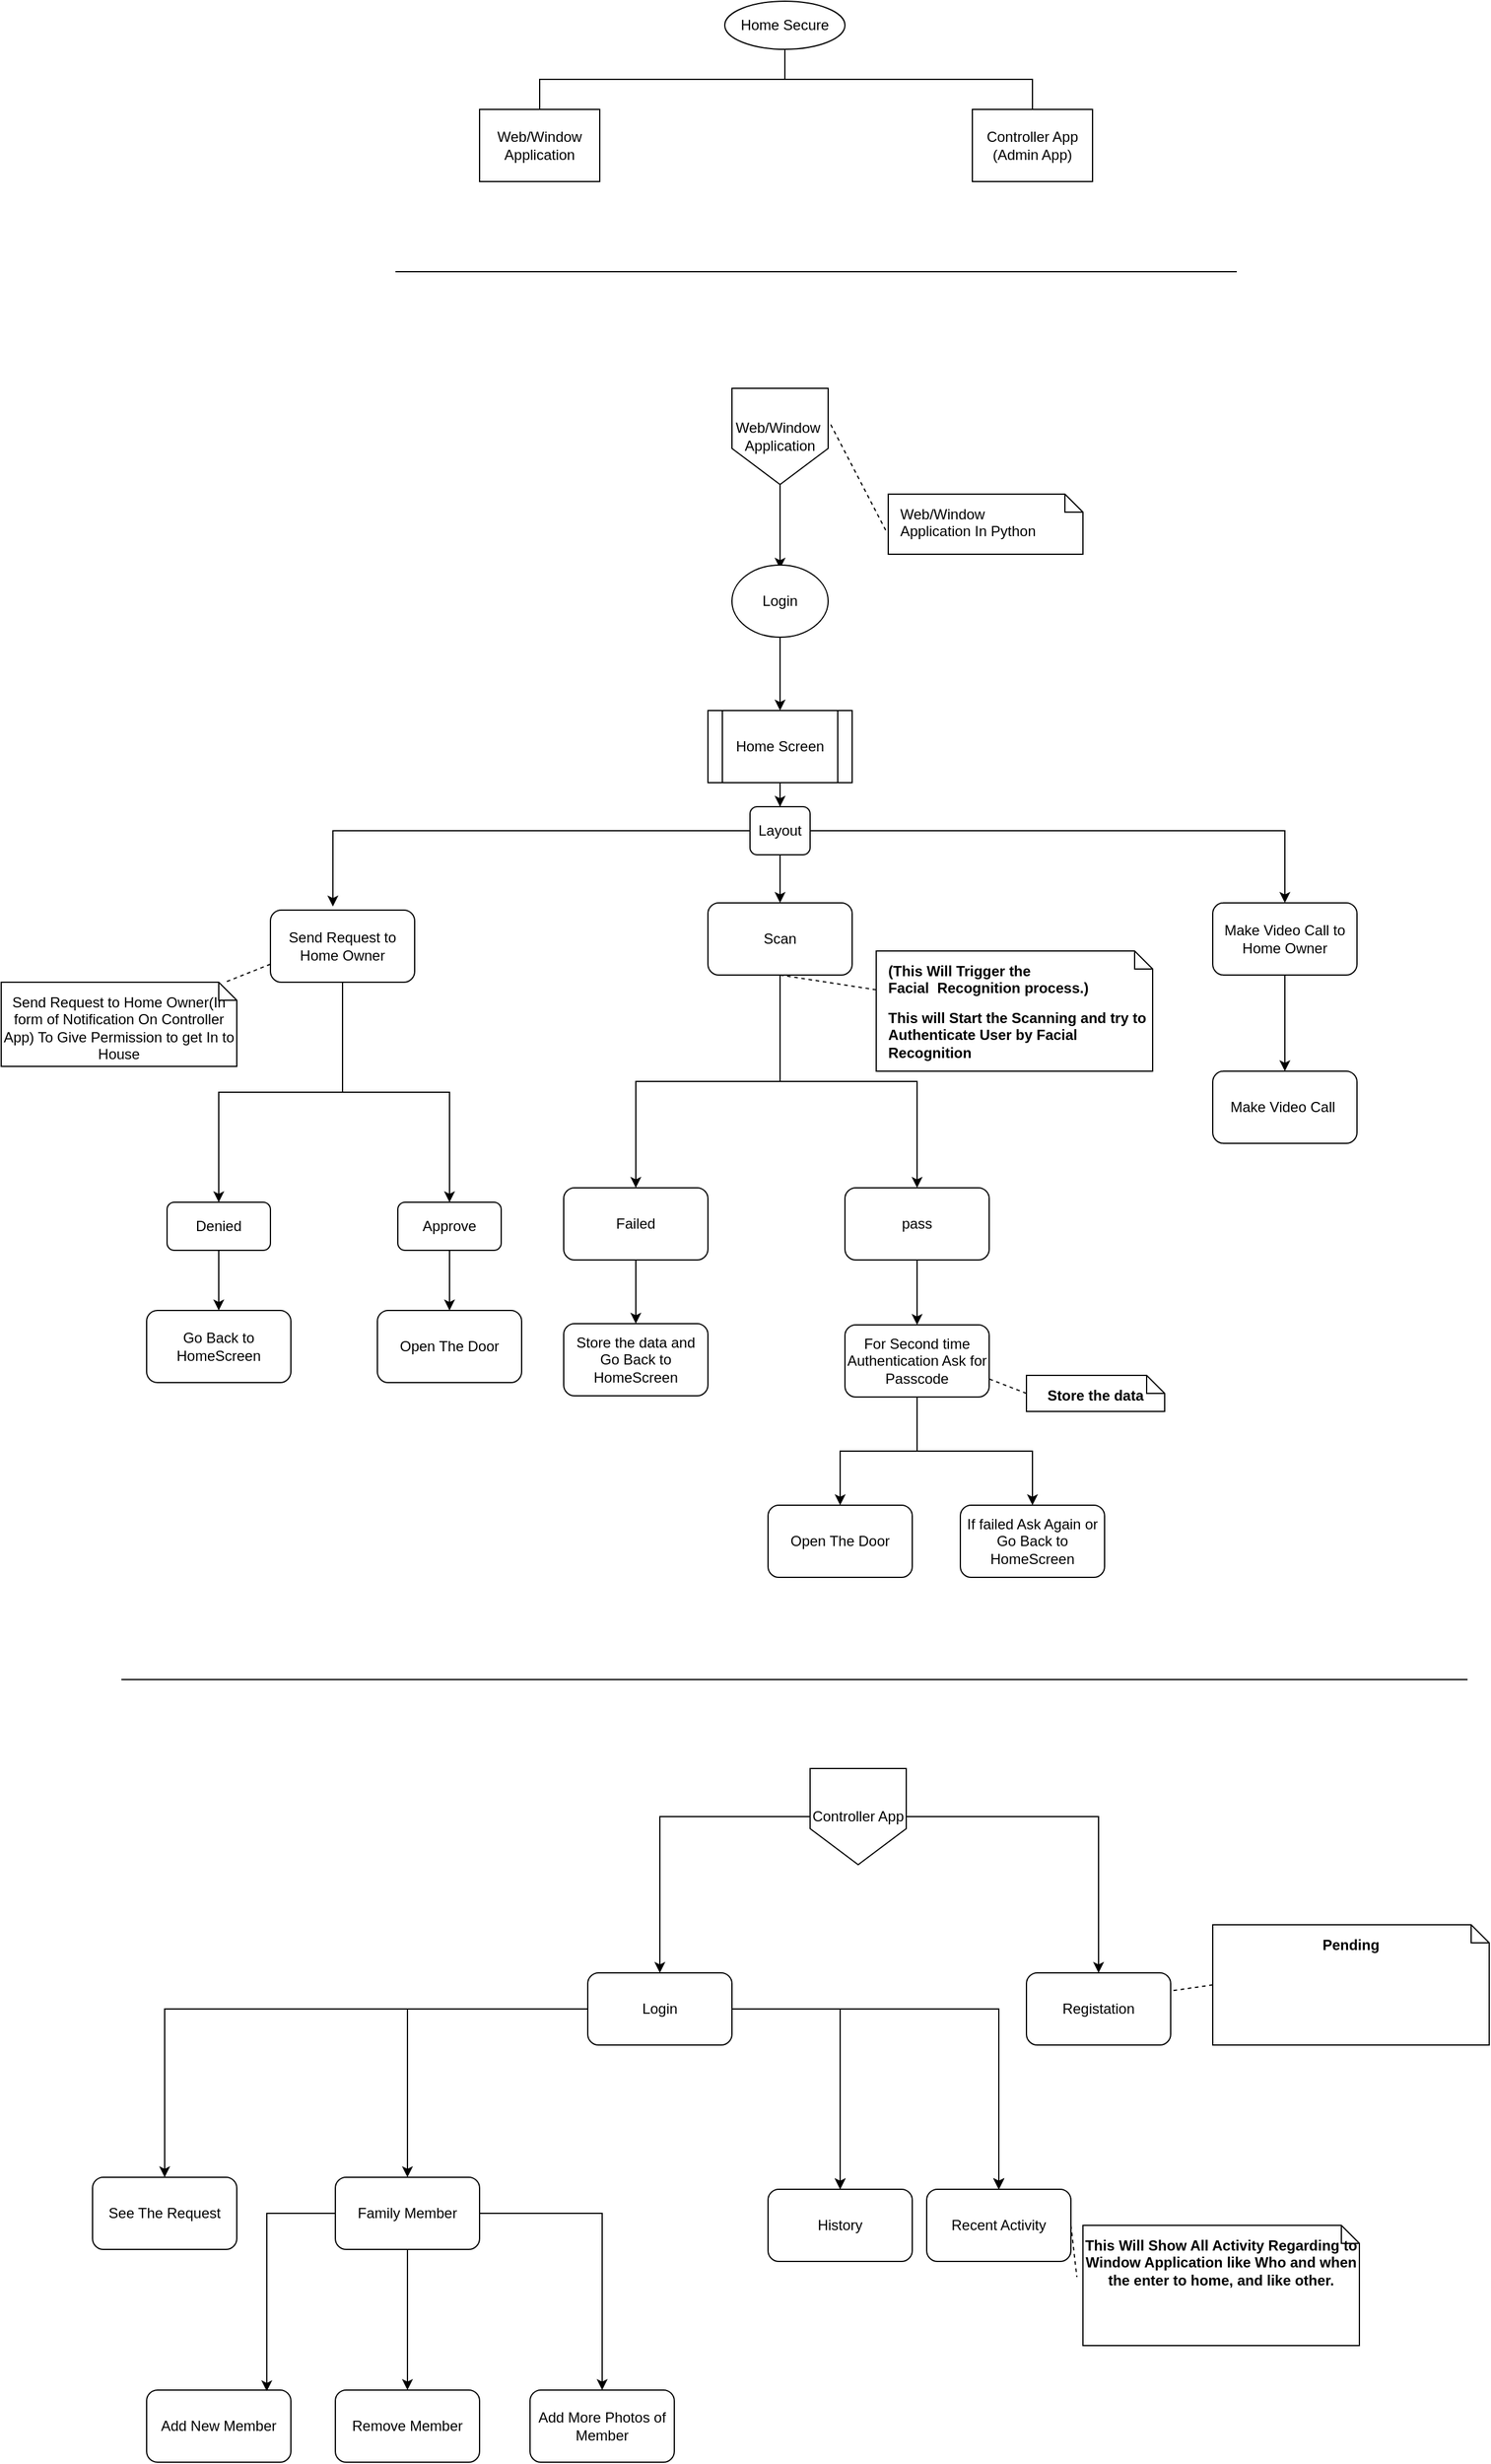 <mxfile version="20.6.0" type="github">
  <diagram id="QhIaB1dH1RrOR36_XKA_" name="Page-1">
    <mxGraphModel dx="1108" dy="484" grid="1" gridSize="10" guides="1" tooltips="1" connect="1" arrows="1" fold="1" page="1" pageScale="1" pageWidth="827" pageHeight="1169" math="0" shadow="0">
      <root>
        <mxCell id="0" />
        <mxCell id="1" parent="0" />
        <mxCell id="e61mhTK_xHsi6u71PIFe-1" value="Home Secure" style="ellipse;whiteSpace=wrap;html=1;align=center;newEdgeStyle={&quot;edgeStyle&quot;:&quot;entityRelationEdgeStyle&quot;,&quot;startArrow&quot;:&quot;none&quot;,&quot;endArrow&quot;:&quot;none&quot;,&quot;segment&quot;:10,&quot;curved&quot;:1};treeFolding=1;treeMoving=1;" vertex="1" parent="1">
          <mxGeometry x="672" y="30" width="100" height="40" as="geometry" />
        </mxCell>
        <mxCell id="e61mhTK_xHsi6u71PIFe-2" value="Controller App (Admin App)" style="whiteSpace=wrap;html=1;align=center;verticalAlign=middle;treeFolding=1;treeMoving=1;newEdgeStyle={&quot;edgeStyle&quot;:&quot;elbowEdgeStyle&quot;,&quot;startArrow&quot;:&quot;none&quot;,&quot;endArrow&quot;:&quot;none&quot;};" vertex="1" parent="1">
          <mxGeometry x="878" y="120" width="100" height="60" as="geometry" />
        </mxCell>
        <mxCell id="e61mhTK_xHsi6u71PIFe-3" value="" style="edgeStyle=elbowEdgeStyle;elbow=vertical;startArrow=none;endArrow=none;rounded=0;" edge="1" target="e61mhTK_xHsi6u71PIFe-2" parent="1">
          <mxGeometry relative="1" as="geometry">
            <mxPoint x="722" y="70" as="sourcePoint" />
          </mxGeometry>
        </mxCell>
        <mxCell id="e61mhTK_xHsi6u71PIFe-5" value="" style="edgeStyle=elbowEdgeStyle;elbow=vertical;startArrow=none;endArrow=none;rounded=0;" edge="1" target="e61mhTK_xHsi6u71PIFe-4" parent="1">
          <mxGeometry relative="1" as="geometry">
            <mxPoint x="722" y="70" as="sourcePoint" />
          </mxGeometry>
        </mxCell>
        <mxCell id="e61mhTK_xHsi6u71PIFe-4" value="Web/Window Application" style="whiteSpace=wrap;html=1;align=center;verticalAlign=middle;treeFolding=1;treeMoving=1;newEdgeStyle={&quot;edgeStyle&quot;:&quot;elbowEdgeStyle&quot;,&quot;startArrow&quot;:&quot;none&quot;,&quot;endArrow&quot;:&quot;none&quot;};fontFamily=Helvetica;" vertex="1" parent="1">
          <mxGeometry x="468" y="120" width="100" height="60" as="geometry" />
        </mxCell>
        <mxCell id="e61mhTK_xHsi6u71PIFe-7" value="" style="line;strokeWidth=1;fillColor=none;align=left;verticalAlign=middle;spacingTop=-1;spacingLeft=3;spacingRight=3;rotatable=0;labelPosition=right;points=[];portConstraint=eastwest;strokeColor=inherit;fontFamily=Helvetica;" vertex="1" parent="1">
          <mxGeometry x="398" y="170" width="700" height="170" as="geometry" />
        </mxCell>
        <mxCell id="e61mhTK_xHsi6u71PIFe-12" style="edgeStyle=orthogonalEdgeStyle;rounded=0;orthogonalLoop=1;jettySize=auto;html=1;exitX=0.5;exitY=1;exitDx=0;exitDy=0;entryX=0.5;entryY=0;entryDx=0;entryDy=0;fontFamily=Helvetica;" edge="1" parent="1" source="e61mhTK_xHsi6u71PIFe-9">
          <mxGeometry relative="1" as="geometry">
            <mxPoint x="718" y="502" as="targetPoint" />
          </mxGeometry>
        </mxCell>
        <mxCell id="e61mhTK_xHsi6u71PIFe-9" value="Web/Window&amp;nbsp;&lt;br&gt;Application" style="shape=offPageConnector;whiteSpace=wrap;html=1;fontFamily=Helvetica;" vertex="1" parent="1">
          <mxGeometry x="678" y="352" width="80" height="80" as="geometry" />
        </mxCell>
        <mxCell id="e61mhTK_xHsi6u71PIFe-38" style="edgeStyle=orthogonalEdgeStyle;rounded=0;orthogonalLoop=1;jettySize=auto;html=1;entryX=0.5;entryY=0;entryDx=0;entryDy=0;fontFamily=Helvetica;" edge="1" parent="1" source="e61mhTK_xHsi6u71PIFe-10" target="e61mhTK_xHsi6u71PIFe-37">
          <mxGeometry relative="1" as="geometry" />
        </mxCell>
        <mxCell id="e61mhTK_xHsi6u71PIFe-10" value="Login" style="ellipse;whiteSpace=wrap;html=1;fontFamily=Helvetica;" vertex="1" parent="1">
          <mxGeometry x="678" y="499" width="80" height="60" as="geometry" />
        </mxCell>
        <mxCell id="e61mhTK_xHsi6u71PIFe-15" value="&lt;p style=&quot;margin:0px;margin-top:10px;margin-left:10px;text-align:left;&quot;&gt;&lt;span style=&quot;text-align: center; background-color: rgb(255, 255, 255);&quot;&gt;Web/Window&lt;/span&gt;&lt;br style=&quot;text-align: center;&quot;&gt;&lt;span style=&quot;text-align: center; background-color: rgb(255, 255, 255);&quot;&gt;Application In Python&lt;/span&gt;&lt;br&gt;&lt;/p&gt;" style="shape=note;html=1;size=15;spacingLeft=5;align=left;html=1;overflow=fill;whiteSpace=wrap;align=center;fontFamily=Helvetica;" vertex="1" parent="1">
          <mxGeometry x="808" y="440" width="162" height="50" as="geometry" />
        </mxCell>
        <mxCell id="e61mhTK_xHsi6u71PIFe-17" value="" style="rounded=0;html=1;labelBackgroundColor=none;endArrow=none;dashed=1;fontFamily=Helvetica;entryX=1.013;entryY=0.35;entryDx=0;entryDy=0;exitX=-0.013;exitY=0.6;exitDx=0;exitDy=0;exitPerimeter=0;entryPerimeter=0;" edge="1" source="e61mhTK_xHsi6u71PIFe-15" target="e61mhTK_xHsi6u71PIFe-9" parent="1">
          <mxGeometry relative="1" as="geometry">
            <mxPoint x="848" y="362" as="sourcePoint" />
            <mxPoint x="866.75" y="452" as="targetPoint" />
          </mxGeometry>
        </mxCell>
        <mxCell id="e61mhTK_xHsi6u71PIFe-47" style="edgeStyle=orthogonalEdgeStyle;rounded=0;orthogonalLoop=1;jettySize=auto;html=1;fontFamily=Helvetica;" edge="1" parent="1" source="e61mhTK_xHsi6u71PIFe-37" target="e61mhTK_xHsi6u71PIFe-46">
          <mxGeometry relative="1" as="geometry" />
        </mxCell>
        <mxCell id="e61mhTK_xHsi6u71PIFe-37" value="Home Screen" style="shape=process;whiteSpace=wrap;html=1;backgroundOutline=1;fontFamily=Helvetica;" vertex="1" parent="1">
          <mxGeometry x="658" y="620" width="120" height="60" as="geometry" />
        </mxCell>
        <mxCell id="e61mhTK_xHsi6u71PIFe-59" value="" style="edgeStyle=orthogonalEdgeStyle;rounded=0;orthogonalLoop=1;jettySize=auto;html=1;fontFamily=Helvetica;" edge="1" parent="1" source="e61mhTK_xHsi6u71PIFe-39" target="e61mhTK_xHsi6u71PIFe-58">
          <mxGeometry relative="1" as="geometry" />
        </mxCell>
        <mxCell id="e61mhTK_xHsi6u71PIFe-61" value="" style="edgeStyle=orthogonalEdgeStyle;rounded=0;orthogonalLoop=1;jettySize=auto;html=1;fontFamily=Helvetica;" edge="1" parent="1" source="e61mhTK_xHsi6u71PIFe-39" target="e61mhTK_xHsi6u71PIFe-60">
          <mxGeometry relative="1" as="geometry" />
        </mxCell>
        <mxCell id="e61mhTK_xHsi6u71PIFe-39" value="Scan" style="rounded=1;whiteSpace=wrap;html=1;fontFamily=Helvetica;" vertex="1" parent="1">
          <mxGeometry x="658" y="780" width="120" height="60" as="geometry" />
        </mxCell>
        <mxCell id="e61mhTK_xHsi6u71PIFe-77" value="" style="edgeStyle=orthogonalEdgeStyle;rounded=0;orthogonalLoop=1;jettySize=auto;html=1;fontFamily=Helvetica;" edge="1" parent="1" source="e61mhTK_xHsi6u71PIFe-40" target="e61mhTK_xHsi6u71PIFe-76">
          <mxGeometry relative="1" as="geometry" />
        </mxCell>
        <mxCell id="e61mhTK_xHsi6u71PIFe-81" style="edgeStyle=orthogonalEdgeStyle;rounded=0;orthogonalLoop=1;jettySize=auto;html=1;fontFamily=Helvetica;" edge="1" parent="1" source="e61mhTK_xHsi6u71PIFe-40" target="e61mhTK_xHsi6u71PIFe-80">
          <mxGeometry relative="1" as="geometry" />
        </mxCell>
        <mxCell id="e61mhTK_xHsi6u71PIFe-40" value="Send Request to Home Owner" style="rounded=1;whiteSpace=wrap;html=1;fontFamily=Helvetica;" vertex="1" parent="1">
          <mxGeometry x="294" y="786" width="120" height="60" as="geometry" />
        </mxCell>
        <mxCell id="e61mhTK_xHsi6u71PIFe-89" value="" style="edgeStyle=orthogonalEdgeStyle;rounded=0;orthogonalLoop=1;jettySize=auto;html=1;fontFamily=Helvetica;" edge="1" parent="1" source="e61mhTK_xHsi6u71PIFe-41" target="e61mhTK_xHsi6u71PIFe-88">
          <mxGeometry relative="1" as="geometry" />
        </mxCell>
        <mxCell id="e61mhTK_xHsi6u71PIFe-41" value="Make Video Call to Home Owner" style="rounded=1;whiteSpace=wrap;html=1;fontFamily=Helvetica;" vertex="1" parent="1">
          <mxGeometry x="1078" y="780" width="120" height="60" as="geometry" />
        </mxCell>
        <mxCell id="e61mhTK_xHsi6u71PIFe-48" style="edgeStyle=orthogonalEdgeStyle;rounded=0;orthogonalLoop=1;jettySize=auto;html=1;fontFamily=Helvetica;" edge="1" parent="1" source="e61mhTK_xHsi6u71PIFe-46" target="e61mhTK_xHsi6u71PIFe-39">
          <mxGeometry relative="1" as="geometry" />
        </mxCell>
        <mxCell id="e61mhTK_xHsi6u71PIFe-50" style="edgeStyle=orthogonalEdgeStyle;rounded=0;orthogonalLoop=1;jettySize=auto;html=1;entryX=0.5;entryY=0;entryDx=0;entryDy=0;fontFamily=Helvetica;" edge="1" parent="1" source="e61mhTK_xHsi6u71PIFe-46" target="e61mhTK_xHsi6u71PIFe-41">
          <mxGeometry relative="1" as="geometry" />
        </mxCell>
        <mxCell id="e61mhTK_xHsi6u71PIFe-52" style="edgeStyle=orthogonalEdgeStyle;rounded=0;orthogonalLoop=1;jettySize=auto;html=1;fontFamily=Helvetica;entryX=0.433;entryY=-0.05;entryDx=0;entryDy=0;entryPerimeter=0;" edge="1" parent="1" source="e61mhTK_xHsi6u71PIFe-46" target="e61mhTK_xHsi6u71PIFe-40">
          <mxGeometry relative="1" as="geometry">
            <mxPoint x="568" y="760" as="targetPoint" />
          </mxGeometry>
        </mxCell>
        <mxCell id="e61mhTK_xHsi6u71PIFe-46" value="Layout" style="rounded=1;whiteSpace=wrap;html=1;fontFamily=Helvetica;" vertex="1" parent="1">
          <mxGeometry x="693" y="700" width="50" height="40" as="geometry" />
        </mxCell>
        <mxCell id="e61mhTK_xHsi6u71PIFe-53" value="&lt;p style=&quot;margin:0px;margin-top:10px;margin-left:10px;text-align:left;&quot;&gt;&lt;b&gt;(This Will Trigger the Facial&amp;nbsp;&amp;nbsp;&lt;/b&gt;&lt;span style=&quot;background-color: initial;&quot;&gt;&lt;b&gt;Recognition process.)&lt;/b&gt;&lt;/span&gt;&lt;/p&gt;&lt;p style=&quot;margin:0px;margin-top:10px;margin-left:10px;text-align:left;&quot;&gt;&lt;span style=&quot;background-color: initial;&quot;&gt;&lt;b&gt;This will Start the Scanning&amp;nbsp;and try to Authenticate User by Facial Recognition&lt;/b&gt;&lt;/span&gt;&lt;/p&gt;&lt;span style=&quot;text-align: left; background-color: initial;&quot;&gt;&lt;b&gt;&lt;br&gt;&lt;/b&gt;&lt;/span&gt;" style="shape=note;html=1;size=15;spacingLeft=5;align=left;html=1;overflow=fill;whiteSpace=wrap;align=center;fontFamily=Helvetica;" vertex="1" parent="1">
          <mxGeometry x="798" y="820" width="230" height="100" as="geometry" />
        </mxCell>
        <mxCell id="e61mhTK_xHsi6u71PIFe-55" value="" style="rounded=0;html=1;labelBackgroundColor=none;endArrow=none;dashed=1;fontFamily=Helvetica;entryX=0.5;entryY=1;entryDx=0;entryDy=0;" edge="1" source="e61mhTK_xHsi6u71PIFe-53" target="e61mhTK_xHsi6u71PIFe-39" parent="1">
          <mxGeometry relative="1" as="geometry">
            <mxPoint x="721.75" y="990" as="targetPoint" />
          </mxGeometry>
        </mxCell>
        <mxCell id="e61mhTK_xHsi6u71PIFe-63" value="" style="edgeStyle=orthogonalEdgeStyle;rounded=0;orthogonalLoop=1;jettySize=auto;html=1;fontFamily=Helvetica;" edge="1" parent="1" source="e61mhTK_xHsi6u71PIFe-58" target="e61mhTK_xHsi6u71PIFe-62">
          <mxGeometry relative="1" as="geometry" />
        </mxCell>
        <mxCell id="e61mhTK_xHsi6u71PIFe-58" value="Failed" style="rounded=1;whiteSpace=wrap;html=1;fontFamily=Helvetica;" vertex="1" parent="1">
          <mxGeometry x="538" y="1017" width="120" height="60" as="geometry" />
        </mxCell>
        <mxCell id="e61mhTK_xHsi6u71PIFe-65" value="" style="edgeStyle=orthogonalEdgeStyle;rounded=0;orthogonalLoop=1;jettySize=auto;html=1;fontFamily=Helvetica;" edge="1" parent="1" source="e61mhTK_xHsi6u71PIFe-60" target="e61mhTK_xHsi6u71PIFe-64">
          <mxGeometry relative="1" as="geometry" />
        </mxCell>
        <mxCell id="e61mhTK_xHsi6u71PIFe-60" value="pass" style="rounded=1;whiteSpace=wrap;html=1;fontFamily=Helvetica;" vertex="1" parent="1">
          <mxGeometry x="772" y="1017" width="120" height="60" as="geometry" />
        </mxCell>
        <mxCell id="e61mhTK_xHsi6u71PIFe-62" value="Store the data and Go Back to HomeScreen" style="rounded=1;whiteSpace=wrap;html=1;fontFamily=Helvetica;" vertex="1" parent="1">
          <mxGeometry x="538" y="1130" width="120" height="60" as="geometry" />
        </mxCell>
        <mxCell id="e61mhTK_xHsi6u71PIFe-67" value="" style="edgeStyle=orthogonalEdgeStyle;rounded=0;orthogonalLoop=1;jettySize=auto;html=1;fontFamily=Helvetica;" edge="1" parent="1" source="e61mhTK_xHsi6u71PIFe-64" target="e61mhTK_xHsi6u71PIFe-66">
          <mxGeometry relative="1" as="geometry" />
        </mxCell>
        <mxCell id="e61mhTK_xHsi6u71PIFe-69" style="edgeStyle=orthogonalEdgeStyle;rounded=0;orthogonalLoop=1;jettySize=auto;html=1;fontFamily=Helvetica;" edge="1" parent="1" source="e61mhTK_xHsi6u71PIFe-64" target="e61mhTK_xHsi6u71PIFe-68">
          <mxGeometry relative="1" as="geometry" />
        </mxCell>
        <mxCell id="e61mhTK_xHsi6u71PIFe-64" value="For Second time Authentication Ask for Passcode" style="rounded=1;whiteSpace=wrap;html=1;fontFamily=Helvetica;" vertex="1" parent="1">
          <mxGeometry x="772" y="1131" width="120" height="60" as="geometry" />
        </mxCell>
        <mxCell id="e61mhTK_xHsi6u71PIFe-66" value="Open The Door" style="rounded=1;whiteSpace=wrap;html=1;fontFamily=Helvetica;" vertex="1" parent="1">
          <mxGeometry x="708" y="1281" width="120" height="60" as="geometry" />
        </mxCell>
        <mxCell id="e61mhTK_xHsi6u71PIFe-68" value="If failed Ask Again or Go Back to HomeScreen" style="rounded=1;whiteSpace=wrap;html=1;fontFamily=Helvetica;" vertex="1" parent="1">
          <mxGeometry x="868" y="1281" width="120" height="60" as="geometry" />
        </mxCell>
        <mxCell id="e61mhTK_xHsi6u71PIFe-70" value="&lt;p style=&quot;margin:0px;margin-top:10px;margin-left:10px;text-align:left;&quot;&gt;&lt;/p&gt;&lt;span style=&quot;text-align: left; background-color: initial;&quot;&gt;&lt;b&gt;Store the data&lt;br&gt;&lt;/b&gt;&lt;/span&gt;" style="shape=note;html=1;size=15;spacingLeft=5;align=left;html=1;overflow=fill;whiteSpace=wrap;align=center;fontFamily=Helvetica;" vertex="1" parent="1">
          <mxGeometry x="923" y="1173" width="115" height="30" as="geometry" />
        </mxCell>
        <mxCell id="e61mhTK_xHsi6u71PIFe-74" value="" style="rounded=0;html=1;labelBackgroundColor=none;endArrow=none;dashed=1;fontFamily=Helvetica;exitX=0;exitY=0.5;exitDx=0;exitDy=0;exitPerimeter=0;entryX=1;entryY=0.75;entryDx=0;entryDy=0;" edge="1" parent="1" source="e61mhTK_xHsi6u71PIFe-70" target="e61mhTK_xHsi6u71PIFe-64">
          <mxGeometry relative="1" as="geometry">
            <mxPoint x="958" y="1271.158" as="sourcePoint" />
            <mxPoint x="828" y="1260" as="targetPoint" />
          </mxGeometry>
        </mxCell>
        <mxCell id="e61mhTK_xHsi6u71PIFe-83" style="edgeStyle=orthogonalEdgeStyle;rounded=0;orthogonalLoop=1;jettySize=auto;html=1;entryX=0.5;entryY=0;entryDx=0;entryDy=0;fontFamily=Helvetica;" edge="1" parent="1" source="e61mhTK_xHsi6u71PIFe-76" target="e61mhTK_xHsi6u71PIFe-82">
          <mxGeometry relative="1" as="geometry" />
        </mxCell>
        <mxCell id="e61mhTK_xHsi6u71PIFe-76" value="Denied" style="rounded=1;whiteSpace=wrap;html=1;fontFamily=Helvetica;" vertex="1" parent="1">
          <mxGeometry x="208" y="1029" width="86" height="40" as="geometry" />
        </mxCell>
        <mxCell id="e61mhTK_xHsi6u71PIFe-78" value="&lt;p style=&quot;margin:0px;margin-top:10px;margin-left:10px;text-align:left;&quot;&gt;&lt;/p&gt;Send Request to Home Owner(In form of Notification On Controller App) To Give Permission to get In to House&lt;span style=&quot;text-align: left; background-color: initial;&quot;&gt;&lt;b&gt;&lt;br&gt;&lt;/b&gt;&lt;/span&gt;" style="shape=note;html=1;size=15;spacingLeft=5;align=left;html=1;overflow=fill;whiteSpace=wrap;align=center;fontFamily=Helvetica;" vertex="1" parent="1">
          <mxGeometry x="70" y="846" width="196" height="70" as="geometry" />
        </mxCell>
        <mxCell id="e61mhTK_xHsi6u71PIFe-79" value="" style="rounded=0;html=1;labelBackgroundColor=none;endArrow=none;dashed=1;fontFamily=Helvetica;exitX=0;exitY=0.75;exitDx=0;exitDy=0;" edge="1" parent="1" source="e61mhTK_xHsi6u71PIFe-40" target="e61mhTK_xHsi6u71PIFe-78">
          <mxGeometry relative="1" as="geometry">
            <mxPoint x="346" y="859.998" as="sourcePoint" />
            <mxPoint x="266" y="847.69" as="targetPoint" />
          </mxGeometry>
        </mxCell>
        <mxCell id="e61mhTK_xHsi6u71PIFe-87" style="edgeStyle=orthogonalEdgeStyle;rounded=0;orthogonalLoop=1;jettySize=auto;html=1;entryX=0.5;entryY=0;entryDx=0;entryDy=0;fontFamily=Helvetica;" edge="1" parent="1" source="e61mhTK_xHsi6u71PIFe-80" target="e61mhTK_xHsi6u71PIFe-84">
          <mxGeometry relative="1" as="geometry" />
        </mxCell>
        <mxCell id="e61mhTK_xHsi6u71PIFe-80" value="Approve" style="rounded=1;whiteSpace=wrap;html=1;fontFamily=Helvetica;" vertex="1" parent="1">
          <mxGeometry x="400" y="1029" width="86" height="40" as="geometry" />
        </mxCell>
        <mxCell id="e61mhTK_xHsi6u71PIFe-82" value="Go Back to HomeScreen" style="rounded=1;whiteSpace=wrap;html=1;fontFamily=Helvetica;" vertex="1" parent="1">
          <mxGeometry x="191" y="1119" width="120" height="60" as="geometry" />
        </mxCell>
        <mxCell id="e61mhTK_xHsi6u71PIFe-84" value="Open The Door" style="rounded=1;whiteSpace=wrap;html=1;fontFamily=Helvetica;" vertex="1" parent="1">
          <mxGeometry x="383" y="1119" width="120" height="60" as="geometry" />
        </mxCell>
        <mxCell id="e61mhTK_xHsi6u71PIFe-88" value="Make Video Call&amp;nbsp;" style="rounded=1;whiteSpace=wrap;html=1;fontFamily=Helvetica;" vertex="1" parent="1">
          <mxGeometry x="1078" y="920" width="120" height="60" as="geometry" />
        </mxCell>
        <mxCell id="e61mhTK_xHsi6u71PIFe-90" value="" style="line;strokeWidth=1;fillColor=none;align=left;verticalAlign=middle;spacingTop=-1;spacingLeft=3;spacingRight=3;rotatable=0;labelPosition=right;points=[];portConstraint=eastwest;strokeColor=inherit;fontFamily=Helvetica;" vertex="1" parent="1">
          <mxGeometry x="170" y="1341" width="1120" height="170" as="geometry" />
        </mxCell>
        <mxCell id="e61mhTK_xHsi6u71PIFe-95" value="" style="edgeStyle=orthogonalEdgeStyle;rounded=0;orthogonalLoop=1;jettySize=auto;html=1;fontFamily=Helvetica;" edge="1" parent="1" source="e61mhTK_xHsi6u71PIFe-91" target="e61mhTK_xHsi6u71PIFe-94">
          <mxGeometry relative="1" as="geometry" />
        </mxCell>
        <mxCell id="e61mhTK_xHsi6u71PIFe-97" value="" style="edgeStyle=orthogonalEdgeStyle;rounded=0;orthogonalLoop=1;jettySize=auto;html=1;fontFamily=Helvetica;" edge="1" parent="1" source="e61mhTK_xHsi6u71PIFe-91" target="e61mhTK_xHsi6u71PIFe-96">
          <mxGeometry relative="1" as="geometry" />
        </mxCell>
        <mxCell id="e61mhTK_xHsi6u71PIFe-91" value="Controller App" style="shape=offPageConnector;whiteSpace=wrap;html=1;fontFamily=Helvetica;" vertex="1" parent="1">
          <mxGeometry x="743" y="1500" width="80" height="80" as="geometry" />
        </mxCell>
        <mxCell id="e61mhTK_xHsi6u71PIFe-104" value="" style="edgeStyle=orthogonalEdgeStyle;rounded=0;orthogonalLoop=1;jettySize=auto;html=1;fontFamily=Helvetica;" edge="1" parent="1" source="e61mhTK_xHsi6u71PIFe-94" target="e61mhTK_xHsi6u71PIFe-103">
          <mxGeometry relative="1" as="geometry" />
        </mxCell>
        <mxCell id="e61mhTK_xHsi6u71PIFe-111" value="" style="edgeStyle=orthogonalEdgeStyle;rounded=0;orthogonalLoop=1;jettySize=auto;html=1;fontFamily=Helvetica;" edge="1" parent="1" source="e61mhTK_xHsi6u71PIFe-94" target="e61mhTK_xHsi6u71PIFe-103">
          <mxGeometry relative="1" as="geometry" />
        </mxCell>
        <mxCell id="e61mhTK_xHsi6u71PIFe-112" value="" style="edgeStyle=orthogonalEdgeStyle;rounded=0;orthogonalLoop=1;jettySize=auto;html=1;fontFamily=Helvetica;" edge="1" parent="1" source="e61mhTK_xHsi6u71PIFe-94" target="e61mhTK_xHsi6u71PIFe-103">
          <mxGeometry relative="1" as="geometry" />
        </mxCell>
        <mxCell id="e61mhTK_xHsi6u71PIFe-113" value="" style="edgeStyle=orthogonalEdgeStyle;rounded=0;orthogonalLoop=1;jettySize=auto;html=1;fontFamily=Helvetica;" edge="1" parent="1" source="e61mhTK_xHsi6u71PIFe-94" target="e61mhTK_xHsi6u71PIFe-103">
          <mxGeometry relative="1" as="geometry" />
        </mxCell>
        <mxCell id="e61mhTK_xHsi6u71PIFe-115" value="" style="edgeStyle=orthogonalEdgeStyle;rounded=0;orthogonalLoop=1;jettySize=auto;html=1;fontFamily=Helvetica;" edge="1" parent="1" source="e61mhTK_xHsi6u71PIFe-94" target="e61mhTK_xHsi6u71PIFe-114">
          <mxGeometry relative="1" as="geometry" />
        </mxCell>
        <mxCell id="e61mhTK_xHsi6u71PIFe-116" value="" style="edgeStyle=orthogonalEdgeStyle;rounded=0;orthogonalLoop=1;jettySize=auto;html=1;fontFamily=Helvetica;" edge="1" parent="1" source="e61mhTK_xHsi6u71PIFe-94" target="e61mhTK_xHsi6u71PIFe-114">
          <mxGeometry relative="1" as="geometry" />
        </mxCell>
        <mxCell id="e61mhTK_xHsi6u71PIFe-118" value="" style="edgeStyle=orthogonalEdgeStyle;rounded=0;orthogonalLoop=1;jettySize=auto;html=1;fontFamily=Helvetica;" edge="1" parent="1" source="e61mhTK_xHsi6u71PIFe-94" target="e61mhTK_xHsi6u71PIFe-117">
          <mxGeometry relative="1" as="geometry" />
        </mxCell>
        <mxCell id="e61mhTK_xHsi6u71PIFe-122" value="" style="edgeStyle=orthogonalEdgeStyle;rounded=0;orthogonalLoop=1;jettySize=auto;html=1;fontFamily=Helvetica;" edge="1" parent="1" source="e61mhTK_xHsi6u71PIFe-94" target="e61mhTK_xHsi6u71PIFe-121">
          <mxGeometry relative="1" as="geometry" />
        </mxCell>
        <mxCell id="e61mhTK_xHsi6u71PIFe-94" value="Login" style="rounded=1;whiteSpace=wrap;html=1;" vertex="1" parent="1">
          <mxGeometry x="558" y="1670" width="120" height="60" as="geometry" />
        </mxCell>
        <mxCell id="e61mhTK_xHsi6u71PIFe-96" value="Registation" style="rounded=1;whiteSpace=wrap;html=1;" vertex="1" parent="1">
          <mxGeometry x="923" y="1670" width="120" height="60" as="geometry" />
        </mxCell>
        <mxCell id="e61mhTK_xHsi6u71PIFe-98" value="&lt;p style=&quot;margin:0px;margin-top:10px;margin-left:10px;text-align:left;&quot;&gt;&lt;/p&gt;&lt;span style=&quot;text-align: left; background-color: initial;&quot;&gt;&lt;b&gt;Pending&lt;br&gt;&lt;/b&gt;&lt;/span&gt;" style="shape=note;html=1;size=15;spacingLeft=5;align=left;html=1;overflow=fill;whiteSpace=wrap;align=center;fontFamily=Helvetica;" vertex="1" parent="1">
          <mxGeometry x="1078" y="1630" width="230" height="100" as="geometry" />
        </mxCell>
        <mxCell id="e61mhTK_xHsi6u71PIFe-102" value="" style="rounded=0;html=1;labelBackgroundColor=none;endArrow=none;dashed=1;fontFamily=Helvetica;entryX=1;entryY=0.25;entryDx=0;entryDy=0;exitX=0;exitY=0.5;exitDx=0;exitDy=0;exitPerimeter=0;" edge="1" parent="1" source="e61mhTK_xHsi6u71PIFe-98" target="e61mhTK_xHsi6u71PIFe-96">
          <mxGeometry relative="1" as="geometry">
            <mxPoint x="837" y="1524" as="targetPoint" />
            <mxPoint x="1050" y="1534.39" as="sourcePoint" />
          </mxGeometry>
        </mxCell>
        <mxCell id="e61mhTK_xHsi6u71PIFe-103" value="Recent Activity" style="rounded=1;whiteSpace=wrap;html=1;" vertex="1" parent="1">
          <mxGeometry x="840" y="1850" width="120" height="60" as="geometry" />
        </mxCell>
        <mxCell id="e61mhTK_xHsi6u71PIFe-105" value="&lt;p style=&quot;margin:0px;margin-top:10px;margin-left:10px;text-align:left;&quot;&gt;&lt;/p&gt;&lt;span style=&quot;text-align: left; background-color: initial;&quot;&gt;&lt;b&gt;This Will Show All Activity Regarding to Window Application like Who and when the enter to home, and like other.&lt;br&gt;&lt;/b&gt;&lt;/span&gt;" style="shape=note;html=1;size=15;spacingLeft=5;align=left;html=1;overflow=fill;whiteSpace=wrap;align=center;fontFamily=Helvetica;" vertex="1" parent="1">
          <mxGeometry x="970" y="1880" width="230" height="100" as="geometry" />
        </mxCell>
        <mxCell id="e61mhTK_xHsi6u71PIFe-107" value="" style="rounded=0;html=1;labelBackgroundColor=none;endArrow=none;dashed=1;fontFamily=Helvetica;entryX=-0.022;entryY=0.43;entryDx=0;entryDy=0;exitX=1;exitY=0.5;exitDx=0;exitDy=0;entryPerimeter=0;" edge="1" parent="1" source="e61mhTK_xHsi6u71PIFe-103" target="e61mhTK_xHsi6u71PIFe-105">
          <mxGeometry relative="1" as="geometry">
            <mxPoint x="1053" y="1695" as="targetPoint" />
            <mxPoint x="1088" y="1690" as="sourcePoint" />
          </mxGeometry>
        </mxCell>
        <mxCell id="e61mhTK_xHsi6u71PIFe-114" value="History" style="rounded=1;whiteSpace=wrap;html=1;" vertex="1" parent="1">
          <mxGeometry x="708" y="1850" width="120" height="60" as="geometry" />
        </mxCell>
        <mxCell id="e61mhTK_xHsi6u71PIFe-117" value="See The Request" style="rounded=1;whiteSpace=wrap;html=1;" vertex="1" parent="1">
          <mxGeometry x="146" y="1840" width="120" height="60" as="geometry" />
        </mxCell>
        <mxCell id="e61mhTK_xHsi6u71PIFe-119" value="Add New Member" style="rounded=1;whiteSpace=wrap;html=1;" vertex="1" parent="1">
          <mxGeometry x="191" y="2017" width="120" height="60" as="geometry" />
        </mxCell>
        <mxCell id="e61mhTK_xHsi6u71PIFe-127" style="edgeStyle=orthogonalEdgeStyle;rounded=0;orthogonalLoop=1;jettySize=auto;html=1;fontFamily=Helvetica;" edge="1" parent="1" source="e61mhTK_xHsi6u71PIFe-121" target="e61mhTK_xHsi6u71PIFe-126">
          <mxGeometry relative="1" as="geometry" />
        </mxCell>
        <mxCell id="e61mhTK_xHsi6u71PIFe-135" style="edgeStyle=orthogonalEdgeStyle;rounded=0;orthogonalLoop=1;jettySize=auto;html=1;entryX=0.833;entryY=0.017;entryDx=0;entryDy=0;entryPerimeter=0;fontFamily=Helvetica;" edge="1" parent="1" source="e61mhTK_xHsi6u71PIFe-121" target="e61mhTK_xHsi6u71PIFe-119">
          <mxGeometry relative="1" as="geometry" />
        </mxCell>
        <mxCell id="e61mhTK_xHsi6u71PIFe-136" style="edgeStyle=orthogonalEdgeStyle;rounded=0;orthogonalLoop=1;jettySize=auto;html=1;fontFamily=Helvetica;" edge="1" parent="1" source="e61mhTK_xHsi6u71PIFe-121" target="e61mhTK_xHsi6u71PIFe-129">
          <mxGeometry relative="1" as="geometry" />
        </mxCell>
        <mxCell id="e61mhTK_xHsi6u71PIFe-121" value="Family Member" style="rounded=1;whiteSpace=wrap;html=1;" vertex="1" parent="1">
          <mxGeometry x="348" y="1840" width="120" height="60" as="geometry" />
        </mxCell>
        <mxCell id="e61mhTK_xHsi6u71PIFe-126" value="Remove Member" style="rounded=1;whiteSpace=wrap;html=1;fontFamily=Helvetica;" vertex="1" parent="1">
          <mxGeometry x="348" y="2017" width="120" height="60" as="geometry" />
        </mxCell>
        <mxCell id="e61mhTK_xHsi6u71PIFe-129" value="Add More Photos of Member" style="rounded=1;whiteSpace=wrap;html=1;fontFamily=Helvetica;" vertex="1" parent="1">
          <mxGeometry x="510" y="2017" width="120" height="60" as="geometry" />
        </mxCell>
      </root>
    </mxGraphModel>
  </diagram>
</mxfile>
